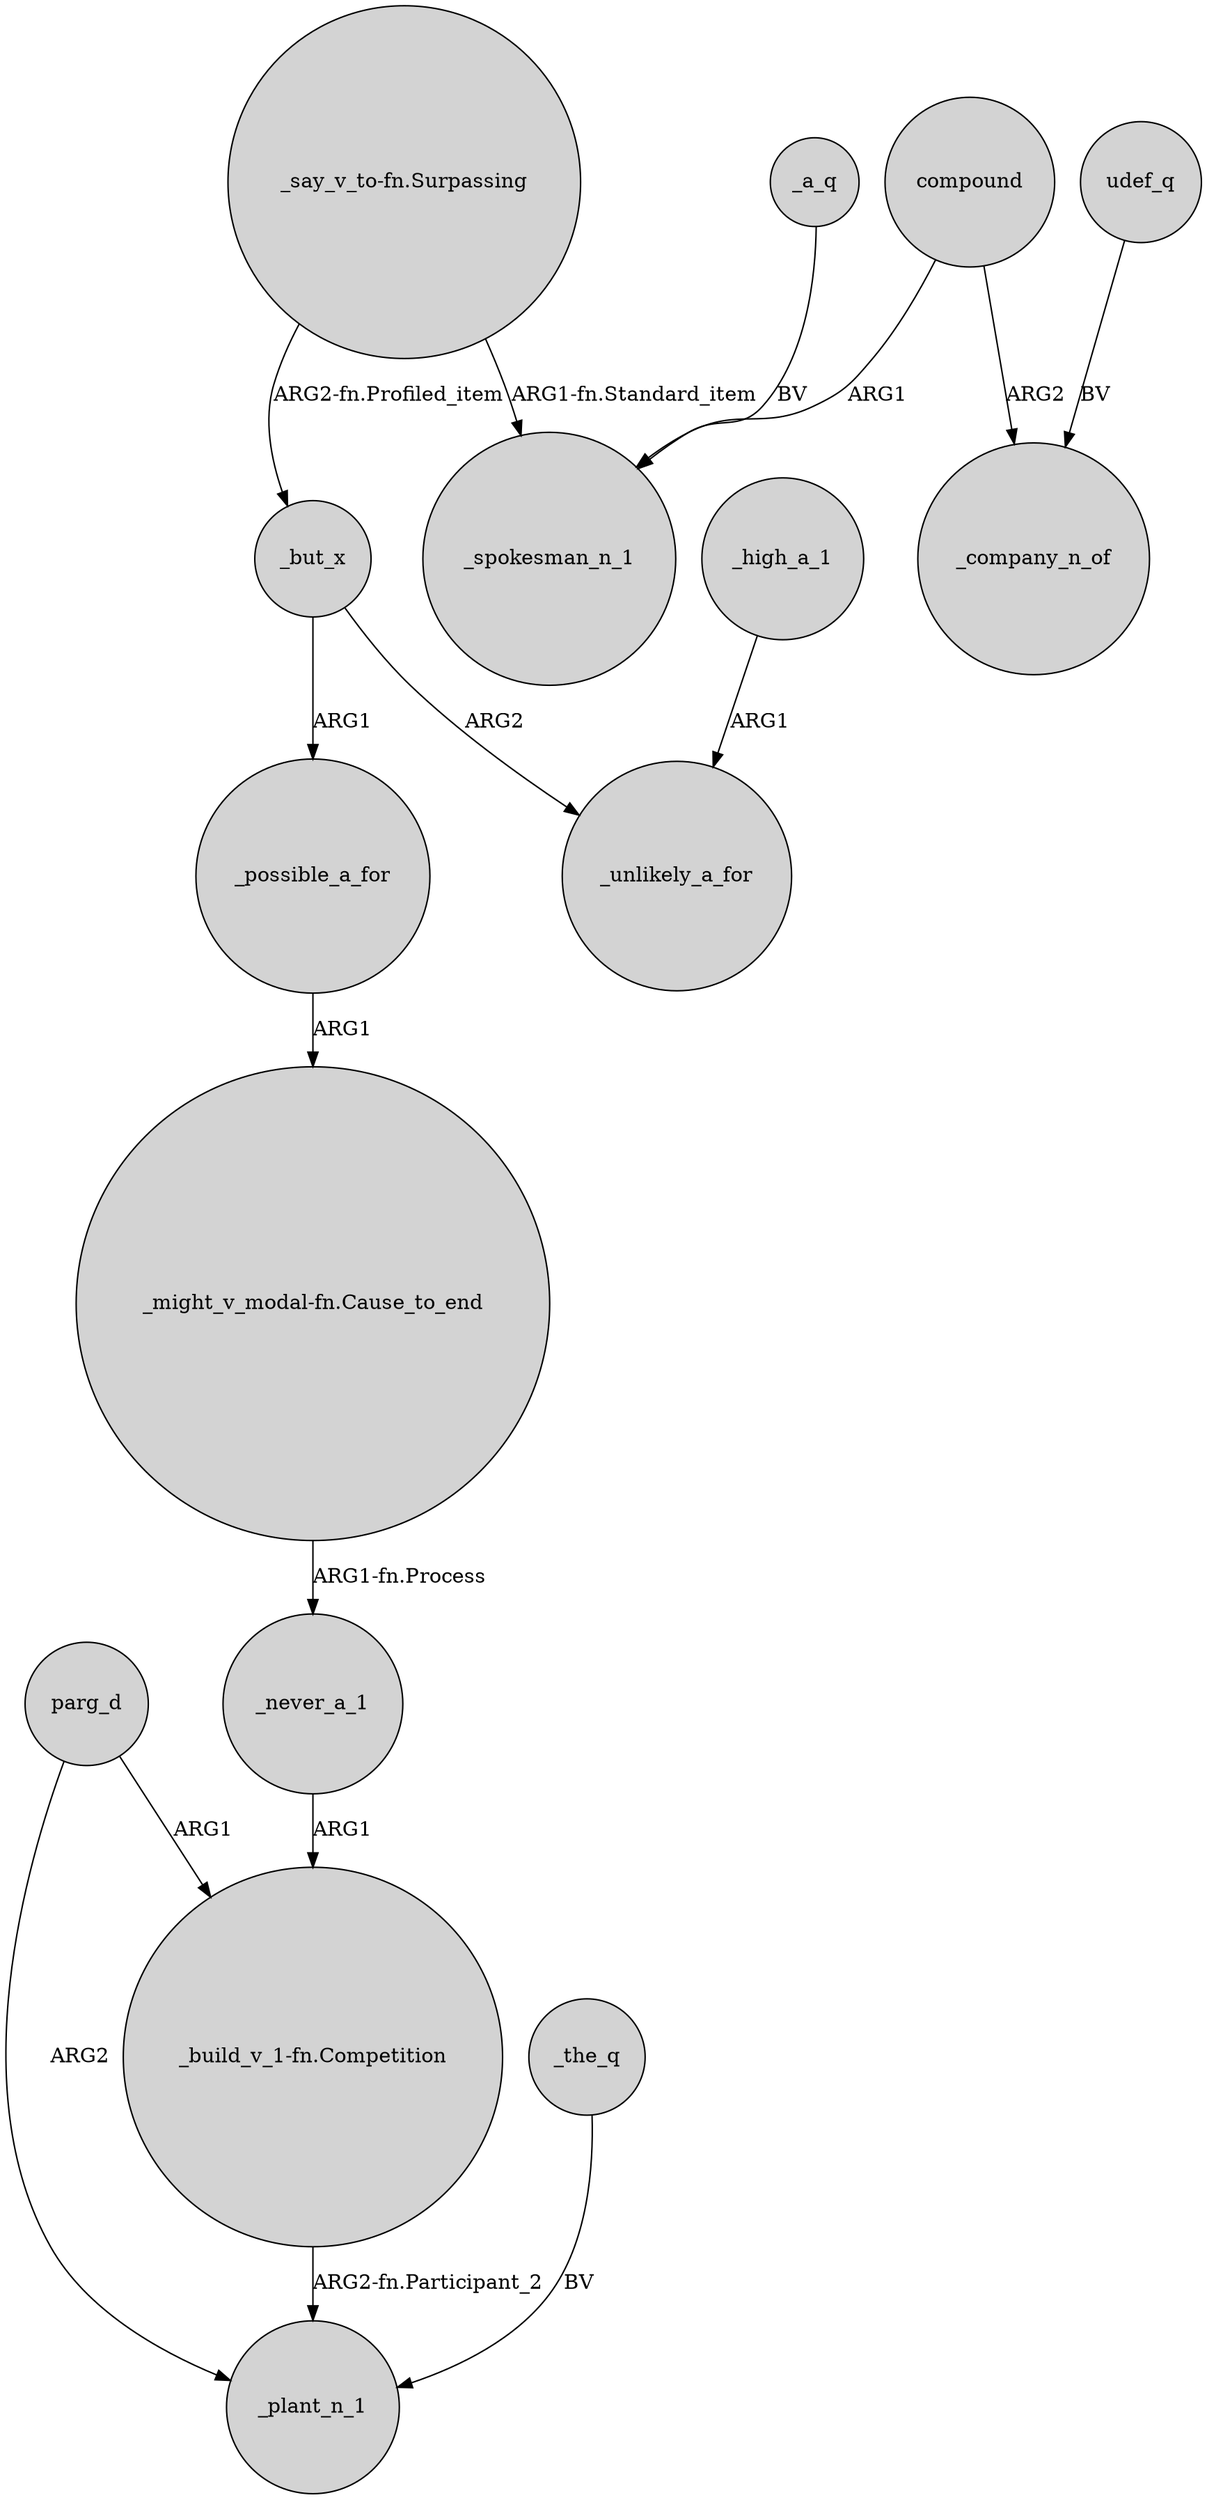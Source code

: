 digraph {
	node [shape=circle style=filled]
	"_say_v_to-fn.Surpassing" -> _but_x [label="ARG2-fn.Profiled_item"]
	_but_x -> _unlikely_a_for [label=ARG2]
	_but_x -> _possible_a_for [label=ARG1]
	compound -> _spokesman_n_1 [label=ARG1]
	udef_q -> _company_n_of [label=BV]
	_never_a_1 -> "_build_v_1-fn.Competition" [label=ARG1]
	compound -> _company_n_of [label=ARG2]
	_high_a_1 -> _unlikely_a_for [label=ARG1]
	"_build_v_1-fn.Competition" -> _plant_n_1 [label="ARG2-fn.Participant_2"]
	"_might_v_modal-fn.Cause_to_end" -> _never_a_1 [label="ARG1-fn.Process"]
	_possible_a_for -> "_might_v_modal-fn.Cause_to_end" [label=ARG1]
	_a_q -> _spokesman_n_1 [label=BV]
	"_say_v_to-fn.Surpassing" -> _spokesman_n_1 [label="ARG1-fn.Standard_item"]
	parg_d -> _plant_n_1 [label=ARG2]
	_the_q -> _plant_n_1 [label=BV]
	parg_d -> "_build_v_1-fn.Competition" [label=ARG1]
}
